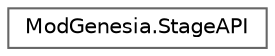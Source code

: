 digraph "Graphical Class Hierarchy"
{
 // LATEX_PDF_SIZE
  bgcolor="transparent";
  edge [fontname=Helvetica,fontsize=10,labelfontname=Helvetica,labelfontsize=10];
  node [fontname=Helvetica,fontsize=10,shape=box,height=0.2,width=0.4];
  rankdir="LR";
  Node0 [label="ModGenesia.StageAPI",height=0.2,width=0.4,color="grey40", fillcolor="white", style="filled",URL="$class_mod_genesia_1_1_stage_a_p_i.html",tooltip="Modding API for everything Stage Related."];
}
